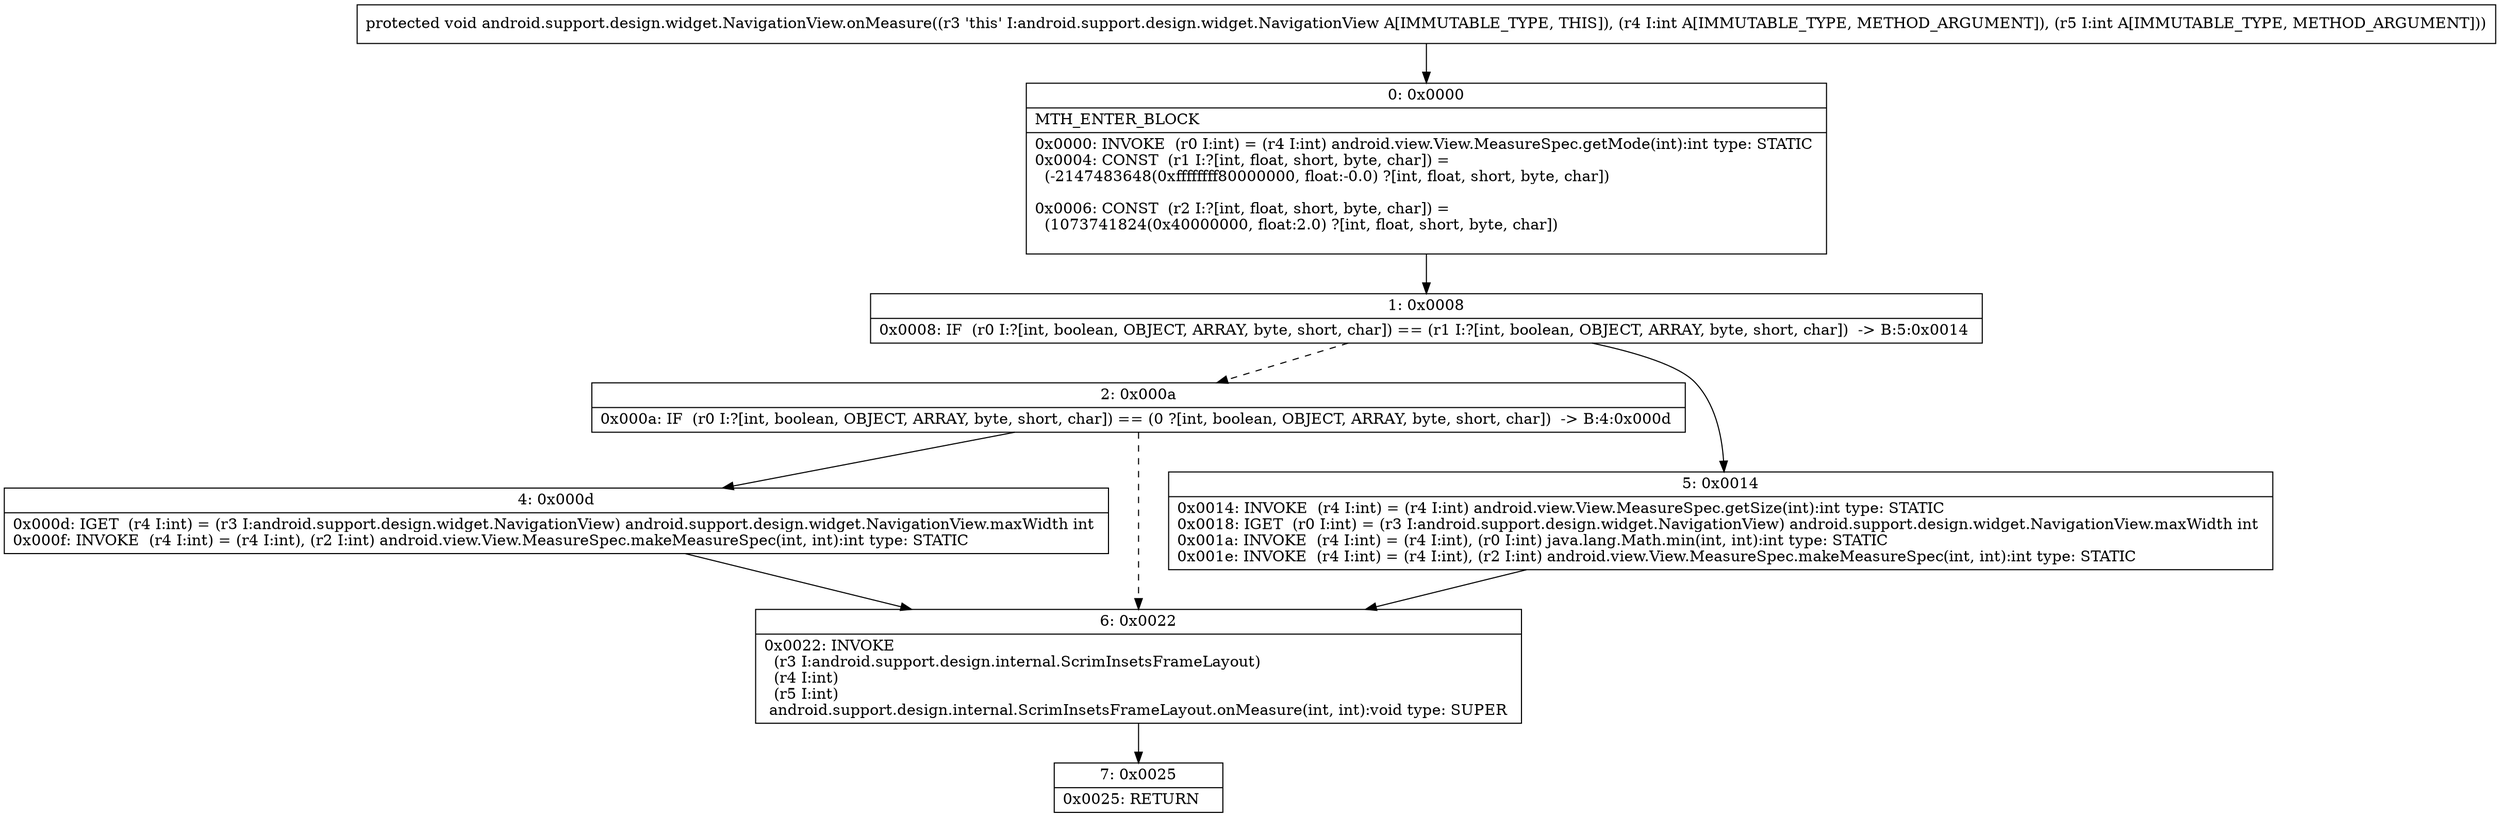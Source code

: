 digraph "CFG forandroid.support.design.widget.NavigationView.onMeasure(II)V" {
Node_0 [shape=record,label="{0\:\ 0x0000|MTH_ENTER_BLOCK\l|0x0000: INVOKE  (r0 I:int) = (r4 I:int) android.view.View.MeasureSpec.getMode(int):int type: STATIC \l0x0004: CONST  (r1 I:?[int, float, short, byte, char]) = \l  (\-2147483648(0xffffffff80000000, float:\-0.0) ?[int, float, short, byte, char])\l \l0x0006: CONST  (r2 I:?[int, float, short, byte, char]) = \l  (1073741824(0x40000000, float:2.0) ?[int, float, short, byte, char])\l \l}"];
Node_1 [shape=record,label="{1\:\ 0x0008|0x0008: IF  (r0 I:?[int, boolean, OBJECT, ARRAY, byte, short, char]) == (r1 I:?[int, boolean, OBJECT, ARRAY, byte, short, char])  \-\> B:5:0x0014 \l}"];
Node_2 [shape=record,label="{2\:\ 0x000a|0x000a: IF  (r0 I:?[int, boolean, OBJECT, ARRAY, byte, short, char]) == (0 ?[int, boolean, OBJECT, ARRAY, byte, short, char])  \-\> B:4:0x000d \l}"];
Node_4 [shape=record,label="{4\:\ 0x000d|0x000d: IGET  (r4 I:int) = (r3 I:android.support.design.widget.NavigationView) android.support.design.widget.NavigationView.maxWidth int \l0x000f: INVOKE  (r4 I:int) = (r4 I:int), (r2 I:int) android.view.View.MeasureSpec.makeMeasureSpec(int, int):int type: STATIC \l}"];
Node_5 [shape=record,label="{5\:\ 0x0014|0x0014: INVOKE  (r4 I:int) = (r4 I:int) android.view.View.MeasureSpec.getSize(int):int type: STATIC \l0x0018: IGET  (r0 I:int) = (r3 I:android.support.design.widget.NavigationView) android.support.design.widget.NavigationView.maxWidth int \l0x001a: INVOKE  (r4 I:int) = (r4 I:int), (r0 I:int) java.lang.Math.min(int, int):int type: STATIC \l0x001e: INVOKE  (r4 I:int) = (r4 I:int), (r2 I:int) android.view.View.MeasureSpec.makeMeasureSpec(int, int):int type: STATIC \l}"];
Node_6 [shape=record,label="{6\:\ 0x0022|0x0022: INVOKE  \l  (r3 I:android.support.design.internal.ScrimInsetsFrameLayout)\l  (r4 I:int)\l  (r5 I:int)\l android.support.design.internal.ScrimInsetsFrameLayout.onMeasure(int, int):void type: SUPER \l}"];
Node_7 [shape=record,label="{7\:\ 0x0025|0x0025: RETURN   \l}"];
MethodNode[shape=record,label="{protected void android.support.design.widget.NavigationView.onMeasure((r3 'this' I:android.support.design.widget.NavigationView A[IMMUTABLE_TYPE, THIS]), (r4 I:int A[IMMUTABLE_TYPE, METHOD_ARGUMENT]), (r5 I:int A[IMMUTABLE_TYPE, METHOD_ARGUMENT])) }"];
MethodNode -> Node_0;
Node_0 -> Node_1;
Node_1 -> Node_2[style=dashed];
Node_1 -> Node_5;
Node_2 -> Node_4;
Node_2 -> Node_6[style=dashed];
Node_4 -> Node_6;
Node_5 -> Node_6;
Node_6 -> Node_7;
}


